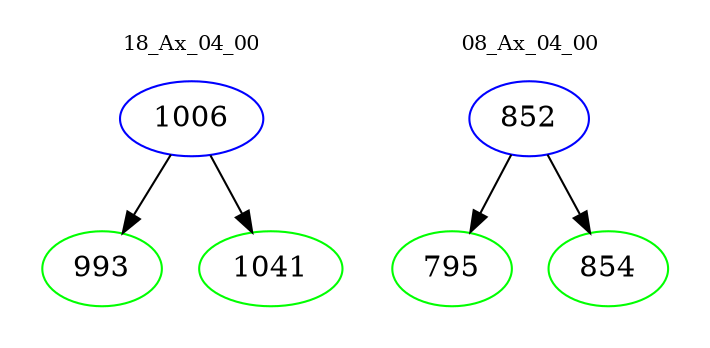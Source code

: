 digraph{
subgraph cluster_0 {
color = white
label = "18_Ax_04_00";
fontsize=10;
T0_1006 [label="1006", color="blue"]
T0_1006 -> T0_993 [color="black"]
T0_993 [label="993", color="green"]
T0_1006 -> T0_1041 [color="black"]
T0_1041 [label="1041", color="green"]
}
subgraph cluster_1 {
color = white
label = "08_Ax_04_00";
fontsize=10;
T1_852 [label="852", color="blue"]
T1_852 -> T1_795 [color="black"]
T1_795 [label="795", color="green"]
T1_852 -> T1_854 [color="black"]
T1_854 [label="854", color="green"]
}
}
